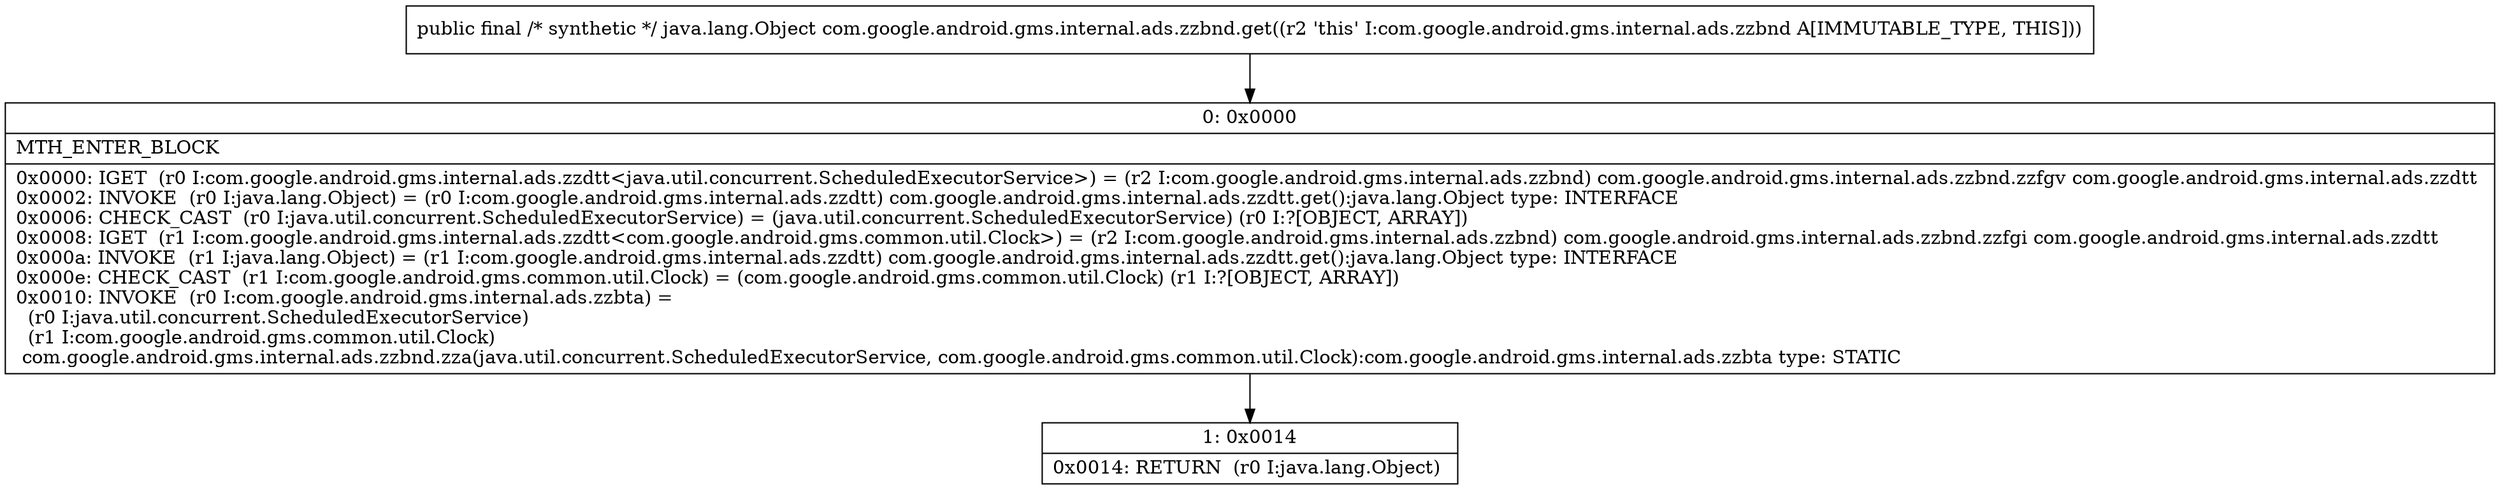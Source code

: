 digraph "CFG forcom.google.android.gms.internal.ads.zzbnd.get()Ljava\/lang\/Object;" {
Node_0 [shape=record,label="{0\:\ 0x0000|MTH_ENTER_BLOCK\l|0x0000: IGET  (r0 I:com.google.android.gms.internal.ads.zzdtt\<java.util.concurrent.ScheduledExecutorService\>) = (r2 I:com.google.android.gms.internal.ads.zzbnd) com.google.android.gms.internal.ads.zzbnd.zzfgv com.google.android.gms.internal.ads.zzdtt \l0x0002: INVOKE  (r0 I:java.lang.Object) = (r0 I:com.google.android.gms.internal.ads.zzdtt) com.google.android.gms.internal.ads.zzdtt.get():java.lang.Object type: INTERFACE \l0x0006: CHECK_CAST  (r0 I:java.util.concurrent.ScheduledExecutorService) = (java.util.concurrent.ScheduledExecutorService) (r0 I:?[OBJECT, ARRAY]) \l0x0008: IGET  (r1 I:com.google.android.gms.internal.ads.zzdtt\<com.google.android.gms.common.util.Clock\>) = (r2 I:com.google.android.gms.internal.ads.zzbnd) com.google.android.gms.internal.ads.zzbnd.zzfgi com.google.android.gms.internal.ads.zzdtt \l0x000a: INVOKE  (r1 I:java.lang.Object) = (r1 I:com.google.android.gms.internal.ads.zzdtt) com.google.android.gms.internal.ads.zzdtt.get():java.lang.Object type: INTERFACE \l0x000e: CHECK_CAST  (r1 I:com.google.android.gms.common.util.Clock) = (com.google.android.gms.common.util.Clock) (r1 I:?[OBJECT, ARRAY]) \l0x0010: INVOKE  (r0 I:com.google.android.gms.internal.ads.zzbta) = \l  (r0 I:java.util.concurrent.ScheduledExecutorService)\l  (r1 I:com.google.android.gms.common.util.Clock)\l com.google.android.gms.internal.ads.zzbnd.zza(java.util.concurrent.ScheduledExecutorService, com.google.android.gms.common.util.Clock):com.google.android.gms.internal.ads.zzbta type: STATIC \l}"];
Node_1 [shape=record,label="{1\:\ 0x0014|0x0014: RETURN  (r0 I:java.lang.Object) \l}"];
MethodNode[shape=record,label="{public final \/* synthetic *\/ java.lang.Object com.google.android.gms.internal.ads.zzbnd.get((r2 'this' I:com.google.android.gms.internal.ads.zzbnd A[IMMUTABLE_TYPE, THIS])) }"];
MethodNode -> Node_0;
Node_0 -> Node_1;
}

